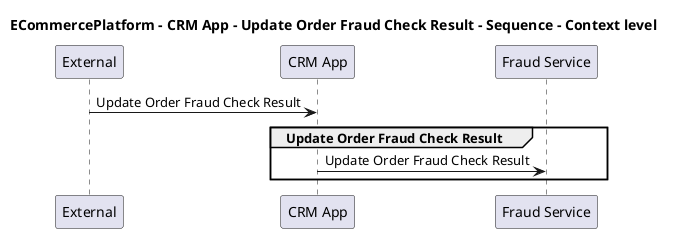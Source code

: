 @startuml

title ECommercePlatform - CRM App - Update Order Fraud Check Result - Sequence - Context level

participant "External" as C4InterFlow.SoftwareSystems.ExternalSystem
participant "CRM App" as ECommercePlatform.SoftwareSystems.CRMApp
participant "Fraud Service" as ECommercePlatform.SoftwareSystems.FraudService

C4InterFlow.SoftwareSystems.ExternalSystem -> ECommercePlatform.SoftwareSystems.CRMApp : Update Order Fraud Check Result
group Update Order Fraud Check Result
ECommercePlatform.SoftwareSystems.CRMApp -> ECommercePlatform.SoftwareSystems.FraudService : Update Order Fraud Check Result
end


@enduml

